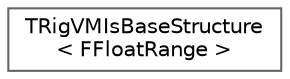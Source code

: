 digraph "Graphical Class Hierarchy"
{
 // INTERACTIVE_SVG=YES
 // LATEX_PDF_SIZE
  bgcolor="transparent";
  edge [fontname=Helvetica,fontsize=10,labelfontname=Helvetica,labelfontsize=10];
  node [fontname=Helvetica,fontsize=10,shape=box,height=0.2,width=0.4];
  rankdir="LR";
  Node0 [id="Node000000",label="TRigVMIsBaseStructure\l\< FFloatRange \>",height=0.2,width=0.4,color="grey40", fillcolor="white", style="filled",URL="$d8/df1/structTRigVMIsBaseStructure_3_01FFloatRange_01_4.html",tooltip=" "];
}
